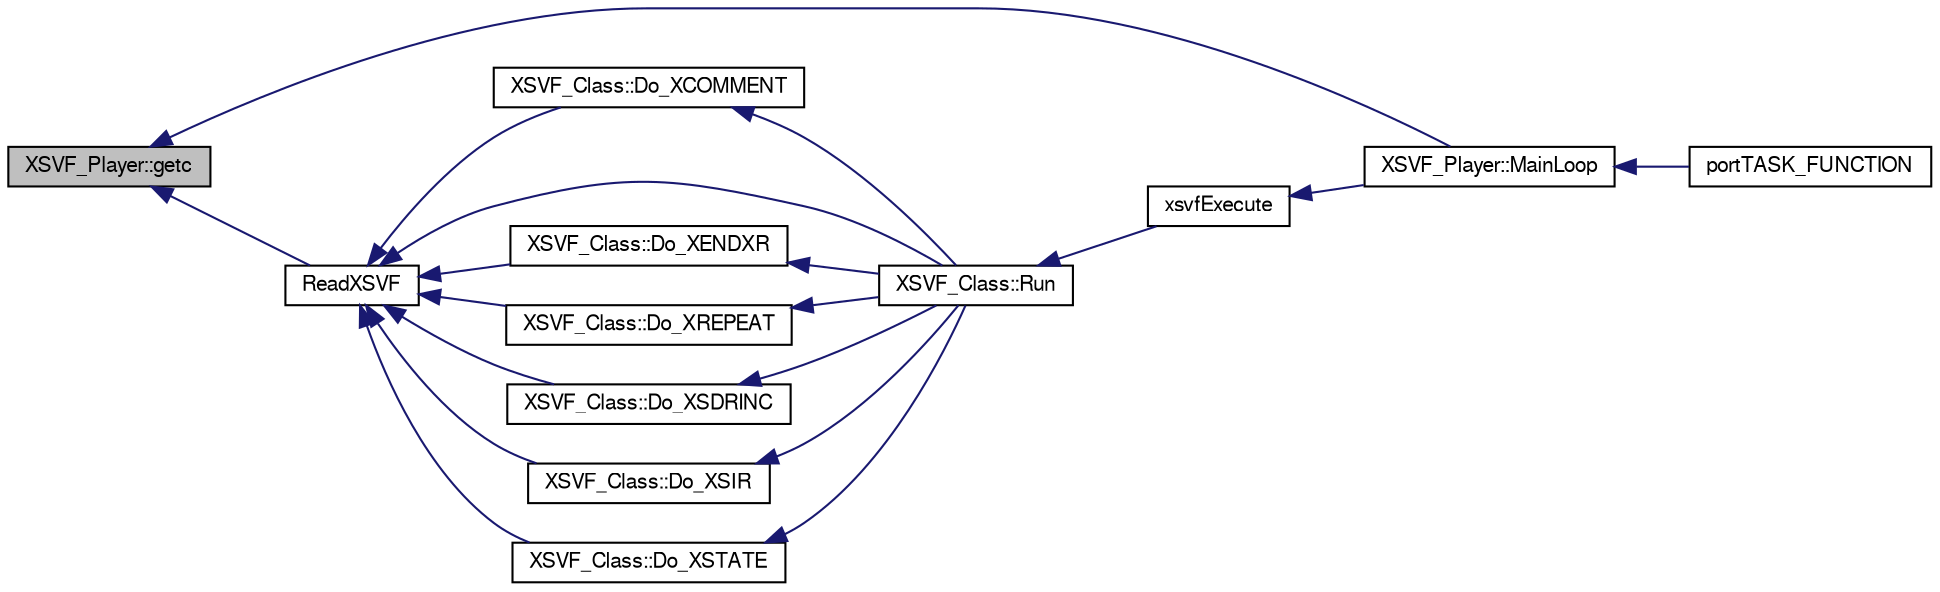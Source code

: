 digraph G
{
  bgcolor="transparent";
  edge [fontname="FreeSans",fontsize=10,labelfontname="FreeSans",labelfontsize=10];
  node [fontname="FreeSans",fontsize=10,shape=record];
  rankdir=LR;
  Node1 [label="XSVF_Player::getc",height=0.2,width=0.4,color="black", fillcolor="grey75", style="filled" fontcolor="black"];
  Node1 -> Node2 [dir=back,color="midnightblue",fontsize=10,style="solid",fontname="FreeSans"];
  Node2 [label="XSVF_Player::MainLoop",height=0.2,width=0.4,color="black",URL="$class_x_s_v_f___player.html#7c68cab8bc1c8d4a40a5a14c7e389a9d"];
  Node2 -> Node3 [dir=back,color="midnightblue",fontsize=10,style="solid",fontname="FreeSans"];
  Node3 [label="portTASK_FUNCTION",height=0.2,width=0.4,color="black",URL="$xsvf_task_8cpp.html#0c8ad39baa20f104db774662d3dcdb35"];
  Node1 -> Node4 [dir=back,color="midnightblue",fontsize=10,style="solid",fontname="FreeSans"];
  Node4 [label="ReadXSVF",height=0.2,width=0.4,color="black",URL="$xsvf_port_8hpp.html#eead376a8e9b9d8b83d3f95f0b440ecc"];
  Node4 -> Node5 [dir=back,color="midnightblue",fontsize=10,style="solid",fontname="FreeSans"];
  Node5 [label="XSVF_Class::Do_XCOMMENT",height=0.2,width=0.4,color="black",URL="$class_x_s_v_f___class.html#ccbb74bef1f29b2a1522413953b06f7e"];
  Node5 -> Node6 [dir=back,color="midnightblue",fontsize=10,style="solid",fontname="FreeSans"];
  Node6 [label="XSVF_Class::Run",height=0.2,width=0.4,color="black",URL="$class_x_s_v_f___class.html#12ccef01bf5a47d54aa357204c0e4636"];
  Node6 -> Node7 [dir=back,color="midnightblue",fontsize=10,style="solid",fontname="FreeSans"];
  Node7 [label="xsvfExecute",height=0.2,width=0.4,color="black",URL="$sam7xpud_8hpp.html#d4776d8f8f33635f5042de6b07c849f6"];
  Node7 -> Node2 [dir=back,color="midnightblue",fontsize=10,style="solid",fontname="FreeSans"];
  Node4 -> Node8 [dir=back,color="midnightblue",fontsize=10,style="solid",fontname="FreeSans"];
  Node8 [label="XSVF_Class::Do_XENDXR",height=0.2,width=0.4,color="black",URL="$class_x_s_v_f___class.html#c16456e7c7645b0f00e476da3298f071"];
  Node8 -> Node6 [dir=back,color="midnightblue",fontsize=10,style="solid",fontname="FreeSans"];
  Node4 -> Node9 [dir=back,color="midnightblue",fontsize=10,style="solid",fontname="FreeSans"];
  Node9 [label="XSVF_Class::Do_XREPEAT",height=0.2,width=0.4,color="black",URL="$class_x_s_v_f___class.html#f63e8462528039052c8a608ec5cf1e4c"];
  Node9 -> Node6 [dir=back,color="midnightblue",fontsize=10,style="solid",fontname="FreeSans"];
  Node4 -> Node10 [dir=back,color="midnightblue",fontsize=10,style="solid",fontname="FreeSans"];
  Node10 [label="XSVF_Class::Do_XSDRINC",height=0.2,width=0.4,color="black",URL="$class_x_s_v_f___class.html#bb4f302bf9104dbb218f451536d7a665"];
  Node10 -> Node6 [dir=back,color="midnightblue",fontsize=10,style="solid",fontname="FreeSans"];
  Node4 -> Node11 [dir=back,color="midnightblue",fontsize=10,style="solid",fontname="FreeSans"];
  Node11 [label="XSVF_Class::Do_XSIR",height=0.2,width=0.4,color="black",URL="$class_x_s_v_f___class.html#bb98c9978279e6e849eba476a76b3964"];
  Node11 -> Node6 [dir=back,color="midnightblue",fontsize=10,style="solid",fontname="FreeSans"];
  Node4 -> Node12 [dir=back,color="midnightblue",fontsize=10,style="solid",fontname="FreeSans"];
  Node12 [label="XSVF_Class::Do_XSTATE",height=0.2,width=0.4,color="black",URL="$class_x_s_v_f___class.html#7ce7cf13775e4d4c6cf0e069bbd6467c"];
  Node12 -> Node6 [dir=back,color="midnightblue",fontsize=10,style="solid",fontname="FreeSans"];
  Node4 -> Node6 [dir=back,color="midnightblue",fontsize=10,style="solid",fontname="FreeSans"];
}
